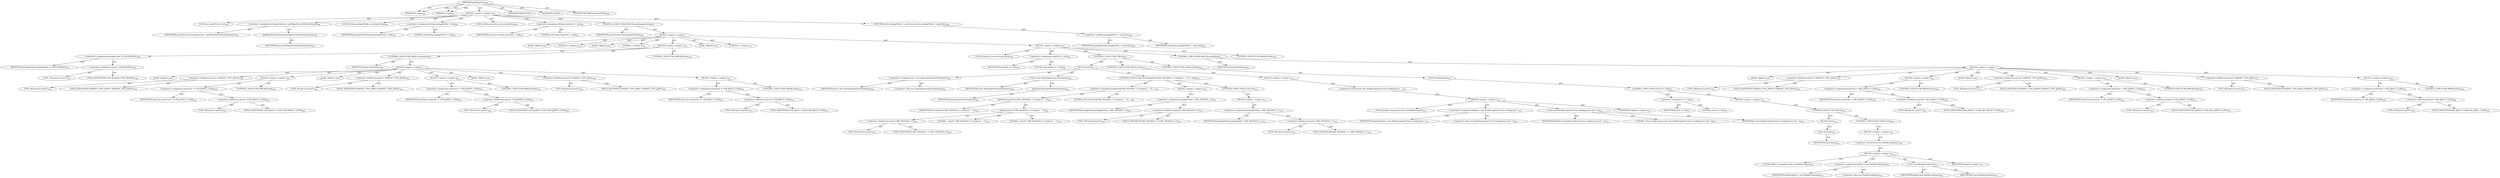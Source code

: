 digraph "getMainClass" {  
"111669149723" [label = <(METHOD,getMainClass)<SUB>386</SUB>> ]
"115964117043" [label = <(PARAM,File home)<SUB>386</SUB>> ]
"115964117044" [label = <(PARAM,int type)<SUB>386</SUB>> ]
"25769803833" [label = <(BLOCK,&lt;empty&gt;,&lt;empty&gt;)<SUB>387</SUB>> ]
"94489280543" [label = <(LOCAL,int majorVersion: int)<SUB>389</SUB>> ]
"30064771327" [label = <(&lt;operator&gt;.assignment,int majorVersion = getMajorVersionNumber(home))<SUB>389</SUB>> ]
"68719476921" [label = <(IDENTIFIER,majorVersion,int majorVersion = getMajorVersionNumber(home))<SUB>389</SUB>> ]
"30064771328" [label = <(getMajorVersionNumber,getMajorVersionNumber(home))<SUB>389</SUB>> ]
"68719476922" [label = <(IDENTIFIER,home,getMajorVersionNumber(home))<SUB>389</SUB>> ]
"94489280544" [label = <(LOCAL,String packagePrefix: java.lang.String)<SUB>390</SUB>> ]
"30064771329" [label = <(&lt;operator&gt;.assignment,String packagePrefix = null)<SUB>390</SUB>> ]
"68719476923" [label = <(IDENTIFIER,packagePrefix,String packagePrefix = null)<SUB>390</SUB>> ]
"90194313231" [label = <(LITERAL,null,String packagePrefix = null)<SUB>390</SUB>> ]
"94489280545" [label = <(LOCAL,String mainClass: java.lang.String)<SUB>391</SUB>> ]
"30064771330" [label = <(&lt;operator&gt;.assignment,String mainClass = null)<SUB>391</SUB>> ]
"68719476924" [label = <(IDENTIFIER,mainClass,String mainClass = null)<SUB>391</SUB>> ]
"90194313232" [label = <(LITERAL,null,String mainClass = null)<SUB>391</SUB>> ]
"47244640262" [label = <(CONTROL_STRUCTURE,SWITCH,switch(majorVersion))> ]
"68719476925" [label = <(IDENTIFIER,majorVersion,switch(majorVersion))<SUB>393</SUB>> ]
"25769803834" [label = <(BLOCK,&lt;empty&gt;,&lt;empty&gt;)> ]
"81604378624" [label = <(JUMP_TARGET,case)> ]
"90194313233" [label = <(LITERAL,1,&lt;empty&gt;)<SUB>394</SUB>> ]
"81604378625" [label = <(JUMP_TARGET,case)> ]
"90194313234" [label = <(LITERAL,2,&lt;empty&gt;)<SUB>395</SUB>> ]
"25769803835" [label = <(BLOCK,&lt;empty&gt;,&lt;empty&gt;)<SUB>396</SUB>> ]
"30064771331" [label = <(&lt;operator&gt;.assignment,packagePrefix = COM_PACKAGE)<SUB>396</SUB>> ]
"68719476926" [label = <(IDENTIFIER,packagePrefix,packagePrefix = COM_PACKAGE)<SUB>396</SUB>> ]
"30064771332" [label = <(&lt;operator&gt;.fieldAccess,JavaCC.COM_PACKAGE)<SUB>396</SUB>> ]
"180388626455" [label = <(TYPE_REF,JavaCC,JavaCC)<SUB>396</SUB>> ]
"55834574930" [label = <(FIELD_IDENTIFIER,COM_PACKAGE,COM_PACKAGE)<SUB>396</SUB>> ]
"47244640263" [label = <(CONTROL_STRUCTURE,SWITCH,switch(type))> ]
"68719476927" [label = <(IDENTIFIER,type,switch(type))<SUB>398</SUB>> ]
"25769803836" [label = <(BLOCK,&lt;empty&gt;,&lt;empty&gt;)> ]
"81604378626" [label = <(JUMP_TARGET,case)> ]
"30064771333" [label = <(&lt;operator&gt;.fieldAccess,JavaCC.TASKDEF_TYPE_JAVACC)<SUB>399</SUB>> ]
"180388626456" [label = <(TYPE_REF,JavaCC,JavaCC)<SUB>399</SUB>> ]
"55834574931" [label = <(FIELD_IDENTIFIER,TASKDEF_TYPE_JAVACC,TASKDEF_TYPE_JAVACC)<SUB>399</SUB>> ]
"25769803837" [label = <(BLOCK,&lt;empty&gt;,&lt;empty&gt;)<SUB>400</SUB>> ]
"30064771334" [label = <(&lt;operator&gt;.assignment,mainClass = COM_JAVACC_CLASS)<SUB>400</SUB>> ]
"68719476928" [label = <(IDENTIFIER,mainClass,mainClass = COM_JAVACC_CLASS)<SUB>400</SUB>> ]
"30064771335" [label = <(&lt;operator&gt;.fieldAccess,JavaCC.COM_JAVACC_CLASS)<SUB>400</SUB>> ]
"180388626457" [label = <(TYPE_REF,JavaCC,JavaCC)<SUB>400</SUB>> ]
"55834574932" [label = <(FIELD_IDENTIFIER,COM_JAVACC_CLASS,COM_JAVACC_CLASS)<SUB>400</SUB>> ]
"47244640264" [label = <(CONTROL_STRUCTURE,BREAK,break;)<SUB>402</SUB>> ]
"81604378627" [label = <(JUMP_TARGET,case)> ]
"30064771336" [label = <(&lt;operator&gt;.fieldAccess,JavaCC.TASKDEF_TYPE_JJTREE)<SUB>404</SUB>> ]
"180388626458" [label = <(TYPE_REF,JavaCC,JavaCC)<SUB>404</SUB>> ]
"55834574933" [label = <(FIELD_IDENTIFIER,TASKDEF_TYPE_JJTREE,TASKDEF_TYPE_JJTREE)<SUB>404</SUB>> ]
"25769803838" [label = <(BLOCK,&lt;empty&gt;,&lt;empty&gt;)<SUB>405</SUB>> ]
"30064771337" [label = <(&lt;operator&gt;.assignment,mainClass = COM_JJTREE_CLASS)<SUB>405</SUB>> ]
"68719476929" [label = <(IDENTIFIER,mainClass,mainClass = COM_JJTREE_CLASS)<SUB>405</SUB>> ]
"30064771338" [label = <(&lt;operator&gt;.fieldAccess,JavaCC.COM_JJTREE_CLASS)<SUB>405</SUB>> ]
"180388626459" [label = <(TYPE_REF,JavaCC,JavaCC)<SUB>405</SUB>> ]
"55834574934" [label = <(FIELD_IDENTIFIER,COM_JJTREE_CLASS,COM_JJTREE_CLASS)<SUB>405</SUB>> ]
"47244640265" [label = <(CONTROL_STRUCTURE,BREAK,break;)<SUB>407</SUB>> ]
"81604378628" [label = <(JUMP_TARGET,case)> ]
"30064771339" [label = <(&lt;operator&gt;.fieldAccess,JavaCC.TASKDEF_TYPE_JJDOC)<SUB>409</SUB>> ]
"180388626460" [label = <(TYPE_REF,JavaCC,JavaCC)<SUB>409</SUB>> ]
"55834574935" [label = <(FIELD_IDENTIFIER,TASKDEF_TYPE_JJDOC,TASKDEF_TYPE_JJDOC)<SUB>409</SUB>> ]
"25769803839" [label = <(BLOCK,&lt;empty&gt;,&lt;empty&gt;)<SUB>410</SUB>> ]
"30064771340" [label = <(&lt;operator&gt;.assignment,mainClass = COM_JJDOC_CLASS)<SUB>410</SUB>> ]
"68719476930" [label = <(IDENTIFIER,mainClass,mainClass = COM_JJDOC_CLASS)<SUB>410</SUB>> ]
"30064771341" [label = <(&lt;operator&gt;.fieldAccess,JavaCC.COM_JJDOC_CLASS)<SUB>410</SUB>> ]
"180388626461" [label = <(TYPE_REF,JavaCC,JavaCC)<SUB>410</SUB>> ]
"55834574936" [label = <(FIELD_IDENTIFIER,COM_JJDOC_CLASS,COM_JJDOC_CLASS)<SUB>410</SUB>> ]
"47244640266" [label = <(CONTROL_STRUCTURE,BREAK,break;)<SUB>412</SUB>> ]
"47244640267" [label = <(CONTROL_STRUCTURE,BREAK,break;)<SUB>415</SUB>> ]
"81604378629" [label = <(JUMP_TARGET,case)> ]
"90194313235" [label = <(LITERAL,3,&lt;empty&gt;)<SUB>417</SUB>> ]
"25769803840" [label = <(BLOCK,&lt;empty&gt;,&lt;empty&gt;)<SUB>426</SUB>> ]
"94489280546" [label = <(LOCAL,ZipFile zf: java.util.zip.ZipFile)<SUB>426</SUB>> ]
"30064771342" [label = <(&lt;operator&gt;.assignment,ZipFile zf = null)<SUB>426</SUB>> ]
"68719476931" [label = <(IDENTIFIER,zf,ZipFile zf = null)<SUB>426</SUB>> ]
"90194313236" [label = <(LITERAL,null,ZipFile zf = null)<SUB>426</SUB>> ]
"47244640268" [label = <(CONTROL_STRUCTURE,TRY,try)<SUB>427</SUB>> ]
"25769803841" [label = <(BLOCK,try,try)<SUB>427</SUB>> ]
"30064771343" [label = <(&lt;operator&gt;.assignment,zf = new ZipFile(getArchiveFile(home)))<SUB>428</SUB>> ]
"68719476932" [label = <(IDENTIFIER,zf,zf = new ZipFile(getArchiveFile(home)))<SUB>428</SUB>> ]
"30064771344" [label = <(&lt;operator&gt;.alloc,new ZipFile(getArchiveFile(home)))<SUB>428</SUB>> ]
"30064771345" [label = <(&lt;init&gt;,new ZipFile(getArchiveFile(home)))<SUB>428</SUB>> ]
"68719476933" [label = <(IDENTIFIER,zf,new ZipFile(getArchiveFile(home)))<SUB>428</SUB>> ]
"30064771346" [label = <(getArchiveFile,getArchiveFile(home))<SUB>428</SUB>> ]
"68719476934" [label = <(IDENTIFIER,home,getArchiveFile(home))<SUB>428</SUB>> ]
"47244640269" [label = <(CONTROL_STRUCTURE,IF,if (zf.getEntry(ORG_PACKAGE_3_0.replace('.', '/')) != null))<SUB>429</SUB>> ]
"30064771347" [label = <(&lt;operator&gt;.notEquals,zf.getEntry(ORG_PACKAGE_3_0.replace('.', '/')) ...)<SUB>429</SUB>> ]
"30064771348" [label = <(getEntry,zf.getEntry(ORG_PACKAGE_3_0.replace('.', '/')))<SUB>429</SUB>> ]
"68719476935" [label = <(IDENTIFIER,zf,zf.getEntry(ORG_PACKAGE_3_0.replace('.', '/')))<SUB>429</SUB>> ]
"30064771349" [label = <(replace,JavaCC.ORG_PACKAGE_3_0.replace('.', '/'))<SUB>429</SUB>> ]
"30064771350" [label = <(&lt;operator&gt;.fieldAccess,JavaCC.ORG_PACKAGE_3_0)<SUB>429</SUB>> ]
"180388626462" [label = <(TYPE_REF,JavaCC,JavaCC)<SUB>429</SUB>> ]
"55834574937" [label = <(FIELD_IDENTIFIER,ORG_PACKAGE_3_0,ORG_PACKAGE_3_0)<SUB>429</SUB>> ]
"90194313237" [label = <(LITERAL,'.',JavaCC.ORG_PACKAGE_3_0.replace('.', '/'))<SUB>429</SUB>> ]
"90194313238" [label = <(LITERAL,'/',JavaCC.ORG_PACKAGE_3_0.replace('.', '/'))<SUB>429</SUB>> ]
"90194313239" [label = <(LITERAL,null,zf.getEntry(ORG_PACKAGE_3_0.replace('.', '/')) ...)<SUB>429</SUB>> ]
"25769803842" [label = <(BLOCK,&lt;empty&gt;,&lt;empty&gt;)<SUB>429</SUB>> ]
"30064771351" [label = <(&lt;operator&gt;.assignment,packagePrefix = ORG_PACKAGE_3_0)<SUB>430</SUB>> ]
"68719476936" [label = <(IDENTIFIER,packagePrefix,packagePrefix = ORG_PACKAGE_3_0)<SUB>430</SUB>> ]
"30064771352" [label = <(&lt;operator&gt;.fieldAccess,JavaCC.ORG_PACKAGE_3_0)<SUB>430</SUB>> ]
"180388626463" [label = <(TYPE_REF,JavaCC,JavaCC)<SUB>430</SUB>> ]
"55834574938" [label = <(FIELD_IDENTIFIER,ORG_PACKAGE_3_0,ORG_PACKAGE_3_0)<SUB>430</SUB>> ]
"47244640270" [label = <(CONTROL_STRUCTURE,ELSE,else)<SUB>431</SUB>> ]
"25769803843" [label = <(BLOCK,&lt;empty&gt;,&lt;empty&gt;)<SUB>431</SUB>> ]
"30064771353" [label = <(&lt;operator&gt;.assignment,packagePrefix = ORG_PACKAGE_3_1)<SUB>432</SUB>> ]
"68719476937" [label = <(IDENTIFIER,packagePrefix,packagePrefix = ORG_PACKAGE_3_1)<SUB>432</SUB>> ]
"30064771354" [label = <(&lt;operator&gt;.fieldAccess,JavaCC.ORG_PACKAGE_3_1)<SUB>432</SUB>> ]
"180388626464" [label = <(TYPE_REF,JavaCC,JavaCC)<SUB>432</SUB>> ]
"55834574939" [label = <(FIELD_IDENTIFIER,ORG_PACKAGE_3_1,ORG_PACKAGE_3_1)<SUB>432</SUB>> ]
"47244640271" [label = <(CONTROL_STRUCTURE,CATCH,catch)<SUB>434</SUB>> ]
"25769803844" [label = <(BLOCK,&lt;empty&gt;,&lt;empty&gt;)<SUB>434</SUB>> ]
"30064771355" [label = <(&lt;operator&gt;.throw,throw new BuildException(&quot;Error reading javacc....)<SUB>435</SUB>> ]
"25769803845" [label = <(BLOCK,&lt;empty&gt;,&lt;empty&gt;)<SUB>435</SUB>> ]
"94489280547" [label = <(LOCAL,$obj24: org.apache.tools.ant.BuildException)<SUB>435</SUB>> ]
"30064771356" [label = <(&lt;operator&gt;.assignment,$obj24 = new BuildException(&quot;Error reading java...)<SUB>435</SUB>> ]
"68719476938" [label = <(IDENTIFIER,$obj24,$obj24 = new BuildException(&quot;Error reading java...)<SUB>435</SUB>> ]
"30064771357" [label = <(&lt;operator&gt;.alloc,new BuildException(&quot;Error reading javacc.jar&quot;, e))<SUB>435</SUB>> ]
"30064771358" [label = <(&lt;init&gt;,new BuildException(&quot;Error reading javacc.jar&quot;, e))<SUB>435</SUB>> ]
"68719476939" [label = <(IDENTIFIER,$obj24,new BuildException(&quot;Error reading javacc.jar&quot;, e))<SUB>435</SUB>> ]
"90194313240" [label = <(LITERAL,&quot;Error reading javacc.jar&quot;,new BuildException(&quot;Error reading javacc.jar&quot;, e))<SUB>435</SUB>> ]
"68719476940" [label = <(IDENTIFIER,e,new BuildException(&quot;Error reading javacc.jar&quot;, e))<SUB>435</SUB>> ]
"68719476941" [label = <(IDENTIFIER,$obj24,&lt;empty&gt;)<SUB>435</SUB>> ]
"47244640272" [label = <(CONTROL_STRUCTURE,FINALLY,finally)<SUB>436</SUB>> ]
"25769803846" [label = <(BLOCK,finally,finally)<SUB>436</SUB>> ]
"47244640273" [label = <(CONTROL_STRUCTURE,IF,if (zf != null))<SUB>437</SUB>> ]
"30064771359" [label = <(&lt;operator&gt;.notEquals,zf != null)<SUB>437</SUB>> ]
"68719476942" [label = <(IDENTIFIER,zf,zf != null)<SUB>437</SUB>> ]
"90194313241" [label = <(LITERAL,null,zf != null)<SUB>437</SUB>> ]
"25769803847" [label = <(BLOCK,&lt;empty&gt;,&lt;empty&gt;)<SUB>437</SUB>> ]
"47244640274" [label = <(CONTROL_STRUCTURE,TRY,try)<SUB>438</SUB>> ]
"25769803848" [label = <(BLOCK,try,try)<SUB>438</SUB>> ]
"30064771360" [label = <(close,zf.close())<SUB>439</SUB>> ]
"68719476943" [label = <(IDENTIFIER,zf,zf.close())<SUB>439</SUB>> ]
"47244640275" [label = <(CONTROL_STRUCTURE,CATCH,catch)<SUB>440</SUB>> ]
"25769803849" [label = <(BLOCK,&lt;empty&gt;,&lt;empty&gt;)<SUB>440</SUB>> ]
"30064771361" [label = <(&lt;operator&gt;.throw,throw new BuildException(e);)<SUB>441</SUB>> ]
"25769803850" [label = <(BLOCK,&lt;empty&gt;,&lt;empty&gt;)<SUB>441</SUB>> ]
"94489280548" [label = <(LOCAL,$obj25: org.apache.tools.ant.BuildException)<SUB>441</SUB>> ]
"30064771362" [label = <(&lt;operator&gt;.assignment,$obj25 = new BuildException(e))<SUB>441</SUB>> ]
"68719476944" [label = <(IDENTIFIER,$obj25,$obj25 = new BuildException(e))<SUB>441</SUB>> ]
"30064771363" [label = <(&lt;operator&gt;.alloc,new BuildException(e))<SUB>441</SUB>> ]
"30064771364" [label = <(&lt;init&gt;,new BuildException(e))<SUB>441</SUB>> ]
"68719476945" [label = <(IDENTIFIER,$obj25,new BuildException(e))<SUB>441</SUB>> ]
"68719476946" [label = <(IDENTIFIER,e,new BuildException(e))<SUB>441</SUB>> ]
"68719476947" [label = <(IDENTIFIER,$obj25,&lt;empty&gt;)<SUB>441</SUB>> ]
"47244640276" [label = <(CONTROL_STRUCTURE,SWITCH,switch(type))> ]
"68719476948" [label = <(IDENTIFIER,type,switch(type))<SUB>446</SUB>> ]
"25769803851" [label = <(BLOCK,&lt;empty&gt;,&lt;empty&gt;)> ]
"81604378630" [label = <(JUMP_TARGET,case)> ]
"30064771365" [label = <(&lt;operator&gt;.fieldAccess,JavaCC.TASKDEF_TYPE_JAVACC)<SUB>447</SUB>> ]
"180388626465" [label = <(TYPE_REF,JavaCC,JavaCC)<SUB>447</SUB>> ]
"55834574940" [label = <(FIELD_IDENTIFIER,TASKDEF_TYPE_JAVACC,TASKDEF_TYPE_JAVACC)<SUB>447</SUB>> ]
"25769803852" [label = <(BLOCK,&lt;empty&gt;,&lt;empty&gt;)<SUB>448</SUB>> ]
"30064771366" [label = <(&lt;operator&gt;.assignment,mainClass = ORG_JAVACC_CLASS)<SUB>448</SUB>> ]
"68719476949" [label = <(IDENTIFIER,mainClass,mainClass = ORG_JAVACC_CLASS)<SUB>448</SUB>> ]
"30064771367" [label = <(&lt;operator&gt;.fieldAccess,JavaCC.ORG_JAVACC_CLASS)<SUB>448</SUB>> ]
"180388626466" [label = <(TYPE_REF,JavaCC,JavaCC)<SUB>448</SUB>> ]
"55834574941" [label = <(FIELD_IDENTIFIER,ORG_JAVACC_CLASS,ORG_JAVACC_CLASS)<SUB>448</SUB>> ]
"47244640277" [label = <(CONTROL_STRUCTURE,BREAK,break;)<SUB>450</SUB>> ]
"81604378631" [label = <(JUMP_TARGET,case)> ]
"30064771368" [label = <(&lt;operator&gt;.fieldAccess,JavaCC.TASKDEF_TYPE_JJTREE)<SUB>452</SUB>> ]
"180388626467" [label = <(TYPE_REF,JavaCC,JavaCC)<SUB>452</SUB>> ]
"55834574942" [label = <(FIELD_IDENTIFIER,TASKDEF_TYPE_JJTREE,TASKDEF_TYPE_JJTREE)<SUB>452</SUB>> ]
"25769803853" [label = <(BLOCK,&lt;empty&gt;,&lt;empty&gt;)<SUB>453</SUB>> ]
"30064771369" [label = <(&lt;operator&gt;.assignment,mainClass = ORG_JJTREE_CLASS)<SUB>453</SUB>> ]
"68719476950" [label = <(IDENTIFIER,mainClass,mainClass = ORG_JJTREE_CLASS)<SUB>453</SUB>> ]
"30064771370" [label = <(&lt;operator&gt;.fieldAccess,JavaCC.ORG_JJTREE_CLASS)<SUB>453</SUB>> ]
"180388626468" [label = <(TYPE_REF,JavaCC,JavaCC)<SUB>453</SUB>> ]
"55834574943" [label = <(FIELD_IDENTIFIER,ORG_JJTREE_CLASS,ORG_JJTREE_CLASS)<SUB>453</SUB>> ]
"47244640278" [label = <(CONTROL_STRUCTURE,BREAK,break;)<SUB>455</SUB>> ]
"81604378632" [label = <(JUMP_TARGET,case)> ]
"30064771371" [label = <(&lt;operator&gt;.fieldAccess,JavaCC.TASKDEF_TYPE_JJDOC)<SUB>457</SUB>> ]
"180388626469" [label = <(TYPE_REF,JavaCC,JavaCC)<SUB>457</SUB>> ]
"55834574944" [label = <(FIELD_IDENTIFIER,TASKDEF_TYPE_JJDOC,TASKDEF_TYPE_JJDOC)<SUB>457</SUB>> ]
"25769803854" [label = <(BLOCK,&lt;empty&gt;,&lt;empty&gt;)<SUB>458</SUB>> ]
"30064771372" [label = <(&lt;operator&gt;.assignment,mainClass = ORG_JJDOC_CLASS)<SUB>458</SUB>> ]
"68719476951" [label = <(IDENTIFIER,mainClass,mainClass = ORG_JJDOC_CLASS)<SUB>458</SUB>> ]
"30064771373" [label = <(&lt;operator&gt;.fieldAccess,JavaCC.ORG_JJDOC_CLASS)<SUB>458</SUB>> ]
"180388626470" [label = <(TYPE_REF,JavaCC,JavaCC)<SUB>458</SUB>> ]
"55834574945" [label = <(FIELD_IDENTIFIER,ORG_JJDOC_CLASS,ORG_JJDOC_CLASS)<SUB>458</SUB>> ]
"47244640279" [label = <(CONTROL_STRUCTURE,BREAK,break;)<SUB>460</SUB>> ]
"47244640280" [label = <(CONTROL_STRUCTURE,BREAK,break;)<SUB>463</SUB>> ]
"146028888066" [label = <(RETURN,return packagePrefix + mainClass;,return packagePrefix + mainClass;)<SUB>466</SUB>> ]
"30064771374" [label = <(&lt;operator&gt;.addition,packagePrefix + mainClass)<SUB>466</SUB>> ]
"68719476952" [label = <(IDENTIFIER,packagePrefix,packagePrefix + mainClass)<SUB>466</SUB>> ]
"68719476953" [label = <(IDENTIFIER,mainClass,packagePrefix + mainClass)<SUB>466</SUB>> ]
"133143986305" [label = <(MODIFIER,PROTECTED)> ]
"133143986306" [label = <(MODIFIER,STATIC)> ]
"128849018907" [label = <(METHOD_RETURN,java.lang.String)<SUB>386</SUB>> ]
  "111669149723" -> "115964117043"  [ label = "AST: "] 
  "111669149723" -> "115964117044"  [ label = "AST: "] 
  "111669149723" -> "25769803833"  [ label = "AST: "] 
  "111669149723" -> "133143986305"  [ label = "AST: "] 
  "111669149723" -> "133143986306"  [ label = "AST: "] 
  "111669149723" -> "128849018907"  [ label = "AST: "] 
  "25769803833" -> "94489280543"  [ label = "AST: "] 
  "25769803833" -> "30064771327"  [ label = "AST: "] 
  "25769803833" -> "94489280544"  [ label = "AST: "] 
  "25769803833" -> "30064771329"  [ label = "AST: "] 
  "25769803833" -> "94489280545"  [ label = "AST: "] 
  "25769803833" -> "30064771330"  [ label = "AST: "] 
  "25769803833" -> "47244640262"  [ label = "AST: "] 
  "25769803833" -> "146028888066"  [ label = "AST: "] 
  "30064771327" -> "68719476921"  [ label = "AST: "] 
  "30064771327" -> "30064771328"  [ label = "AST: "] 
  "30064771328" -> "68719476922"  [ label = "AST: "] 
  "30064771329" -> "68719476923"  [ label = "AST: "] 
  "30064771329" -> "90194313231"  [ label = "AST: "] 
  "30064771330" -> "68719476924"  [ label = "AST: "] 
  "30064771330" -> "90194313232"  [ label = "AST: "] 
  "47244640262" -> "68719476925"  [ label = "AST: "] 
  "47244640262" -> "25769803834"  [ label = "AST: "] 
  "25769803834" -> "81604378624"  [ label = "AST: "] 
  "25769803834" -> "90194313233"  [ label = "AST: "] 
  "25769803834" -> "81604378625"  [ label = "AST: "] 
  "25769803834" -> "90194313234"  [ label = "AST: "] 
  "25769803834" -> "25769803835"  [ label = "AST: "] 
  "25769803834" -> "81604378629"  [ label = "AST: "] 
  "25769803834" -> "90194313235"  [ label = "AST: "] 
  "25769803834" -> "25769803840"  [ label = "AST: "] 
  "25769803835" -> "30064771331"  [ label = "AST: "] 
  "25769803835" -> "47244640263"  [ label = "AST: "] 
  "25769803835" -> "47244640267"  [ label = "AST: "] 
  "30064771331" -> "68719476926"  [ label = "AST: "] 
  "30064771331" -> "30064771332"  [ label = "AST: "] 
  "30064771332" -> "180388626455"  [ label = "AST: "] 
  "30064771332" -> "55834574930"  [ label = "AST: "] 
  "47244640263" -> "68719476927"  [ label = "AST: "] 
  "47244640263" -> "25769803836"  [ label = "AST: "] 
  "25769803836" -> "81604378626"  [ label = "AST: "] 
  "25769803836" -> "30064771333"  [ label = "AST: "] 
  "25769803836" -> "25769803837"  [ label = "AST: "] 
  "25769803836" -> "81604378627"  [ label = "AST: "] 
  "25769803836" -> "30064771336"  [ label = "AST: "] 
  "25769803836" -> "25769803838"  [ label = "AST: "] 
  "25769803836" -> "81604378628"  [ label = "AST: "] 
  "25769803836" -> "30064771339"  [ label = "AST: "] 
  "25769803836" -> "25769803839"  [ label = "AST: "] 
  "30064771333" -> "180388626456"  [ label = "AST: "] 
  "30064771333" -> "55834574931"  [ label = "AST: "] 
  "25769803837" -> "30064771334"  [ label = "AST: "] 
  "25769803837" -> "47244640264"  [ label = "AST: "] 
  "30064771334" -> "68719476928"  [ label = "AST: "] 
  "30064771334" -> "30064771335"  [ label = "AST: "] 
  "30064771335" -> "180388626457"  [ label = "AST: "] 
  "30064771335" -> "55834574932"  [ label = "AST: "] 
  "30064771336" -> "180388626458"  [ label = "AST: "] 
  "30064771336" -> "55834574933"  [ label = "AST: "] 
  "25769803838" -> "30064771337"  [ label = "AST: "] 
  "25769803838" -> "47244640265"  [ label = "AST: "] 
  "30064771337" -> "68719476929"  [ label = "AST: "] 
  "30064771337" -> "30064771338"  [ label = "AST: "] 
  "30064771338" -> "180388626459"  [ label = "AST: "] 
  "30064771338" -> "55834574934"  [ label = "AST: "] 
  "30064771339" -> "180388626460"  [ label = "AST: "] 
  "30064771339" -> "55834574935"  [ label = "AST: "] 
  "25769803839" -> "30064771340"  [ label = "AST: "] 
  "25769803839" -> "47244640266"  [ label = "AST: "] 
  "30064771340" -> "68719476930"  [ label = "AST: "] 
  "30064771340" -> "30064771341"  [ label = "AST: "] 
  "30064771341" -> "180388626461"  [ label = "AST: "] 
  "30064771341" -> "55834574936"  [ label = "AST: "] 
  "25769803840" -> "94489280546"  [ label = "AST: "] 
  "25769803840" -> "30064771342"  [ label = "AST: "] 
  "25769803840" -> "47244640268"  [ label = "AST: "] 
  "25769803840" -> "47244640276"  [ label = "AST: "] 
  "25769803840" -> "47244640280"  [ label = "AST: "] 
  "30064771342" -> "68719476931"  [ label = "AST: "] 
  "30064771342" -> "90194313236"  [ label = "AST: "] 
  "47244640268" -> "25769803841"  [ label = "AST: "] 
  "47244640268" -> "47244640271"  [ label = "AST: "] 
  "47244640268" -> "47244640272"  [ label = "AST: "] 
  "25769803841" -> "30064771343"  [ label = "AST: "] 
  "25769803841" -> "30064771345"  [ label = "AST: "] 
  "25769803841" -> "47244640269"  [ label = "AST: "] 
  "30064771343" -> "68719476932"  [ label = "AST: "] 
  "30064771343" -> "30064771344"  [ label = "AST: "] 
  "30064771345" -> "68719476933"  [ label = "AST: "] 
  "30064771345" -> "30064771346"  [ label = "AST: "] 
  "30064771346" -> "68719476934"  [ label = "AST: "] 
  "47244640269" -> "30064771347"  [ label = "AST: "] 
  "47244640269" -> "25769803842"  [ label = "AST: "] 
  "47244640269" -> "47244640270"  [ label = "AST: "] 
  "30064771347" -> "30064771348"  [ label = "AST: "] 
  "30064771347" -> "90194313239"  [ label = "AST: "] 
  "30064771348" -> "68719476935"  [ label = "AST: "] 
  "30064771348" -> "30064771349"  [ label = "AST: "] 
  "30064771349" -> "30064771350"  [ label = "AST: "] 
  "30064771349" -> "90194313237"  [ label = "AST: "] 
  "30064771349" -> "90194313238"  [ label = "AST: "] 
  "30064771350" -> "180388626462"  [ label = "AST: "] 
  "30064771350" -> "55834574937"  [ label = "AST: "] 
  "25769803842" -> "30064771351"  [ label = "AST: "] 
  "30064771351" -> "68719476936"  [ label = "AST: "] 
  "30064771351" -> "30064771352"  [ label = "AST: "] 
  "30064771352" -> "180388626463"  [ label = "AST: "] 
  "30064771352" -> "55834574938"  [ label = "AST: "] 
  "47244640270" -> "25769803843"  [ label = "AST: "] 
  "25769803843" -> "30064771353"  [ label = "AST: "] 
  "30064771353" -> "68719476937"  [ label = "AST: "] 
  "30064771353" -> "30064771354"  [ label = "AST: "] 
  "30064771354" -> "180388626464"  [ label = "AST: "] 
  "30064771354" -> "55834574939"  [ label = "AST: "] 
  "47244640271" -> "25769803844"  [ label = "AST: "] 
  "25769803844" -> "30064771355"  [ label = "AST: "] 
  "30064771355" -> "25769803845"  [ label = "AST: "] 
  "25769803845" -> "94489280547"  [ label = "AST: "] 
  "25769803845" -> "30064771356"  [ label = "AST: "] 
  "25769803845" -> "30064771358"  [ label = "AST: "] 
  "25769803845" -> "68719476941"  [ label = "AST: "] 
  "30064771356" -> "68719476938"  [ label = "AST: "] 
  "30064771356" -> "30064771357"  [ label = "AST: "] 
  "30064771358" -> "68719476939"  [ label = "AST: "] 
  "30064771358" -> "90194313240"  [ label = "AST: "] 
  "30064771358" -> "68719476940"  [ label = "AST: "] 
  "47244640272" -> "25769803846"  [ label = "AST: "] 
  "25769803846" -> "47244640273"  [ label = "AST: "] 
  "47244640273" -> "30064771359"  [ label = "AST: "] 
  "47244640273" -> "25769803847"  [ label = "AST: "] 
  "30064771359" -> "68719476942"  [ label = "AST: "] 
  "30064771359" -> "90194313241"  [ label = "AST: "] 
  "25769803847" -> "47244640274"  [ label = "AST: "] 
  "47244640274" -> "25769803848"  [ label = "AST: "] 
  "47244640274" -> "47244640275"  [ label = "AST: "] 
  "25769803848" -> "30064771360"  [ label = "AST: "] 
  "30064771360" -> "68719476943"  [ label = "AST: "] 
  "47244640275" -> "25769803849"  [ label = "AST: "] 
  "25769803849" -> "30064771361"  [ label = "AST: "] 
  "30064771361" -> "25769803850"  [ label = "AST: "] 
  "25769803850" -> "94489280548"  [ label = "AST: "] 
  "25769803850" -> "30064771362"  [ label = "AST: "] 
  "25769803850" -> "30064771364"  [ label = "AST: "] 
  "25769803850" -> "68719476947"  [ label = "AST: "] 
  "30064771362" -> "68719476944"  [ label = "AST: "] 
  "30064771362" -> "30064771363"  [ label = "AST: "] 
  "30064771364" -> "68719476945"  [ label = "AST: "] 
  "30064771364" -> "68719476946"  [ label = "AST: "] 
  "47244640276" -> "68719476948"  [ label = "AST: "] 
  "47244640276" -> "25769803851"  [ label = "AST: "] 
  "25769803851" -> "81604378630"  [ label = "AST: "] 
  "25769803851" -> "30064771365"  [ label = "AST: "] 
  "25769803851" -> "25769803852"  [ label = "AST: "] 
  "25769803851" -> "81604378631"  [ label = "AST: "] 
  "25769803851" -> "30064771368"  [ label = "AST: "] 
  "25769803851" -> "25769803853"  [ label = "AST: "] 
  "25769803851" -> "81604378632"  [ label = "AST: "] 
  "25769803851" -> "30064771371"  [ label = "AST: "] 
  "25769803851" -> "25769803854"  [ label = "AST: "] 
  "30064771365" -> "180388626465"  [ label = "AST: "] 
  "30064771365" -> "55834574940"  [ label = "AST: "] 
  "25769803852" -> "30064771366"  [ label = "AST: "] 
  "25769803852" -> "47244640277"  [ label = "AST: "] 
  "30064771366" -> "68719476949"  [ label = "AST: "] 
  "30064771366" -> "30064771367"  [ label = "AST: "] 
  "30064771367" -> "180388626466"  [ label = "AST: "] 
  "30064771367" -> "55834574941"  [ label = "AST: "] 
  "30064771368" -> "180388626467"  [ label = "AST: "] 
  "30064771368" -> "55834574942"  [ label = "AST: "] 
  "25769803853" -> "30064771369"  [ label = "AST: "] 
  "25769803853" -> "47244640278"  [ label = "AST: "] 
  "30064771369" -> "68719476950"  [ label = "AST: "] 
  "30064771369" -> "30064771370"  [ label = "AST: "] 
  "30064771370" -> "180388626468"  [ label = "AST: "] 
  "30064771370" -> "55834574943"  [ label = "AST: "] 
  "30064771371" -> "180388626469"  [ label = "AST: "] 
  "30064771371" -> "55834574944"  [ label = "AST: "] 
  "25769803854" -> "30064771372"  [ label = "AST: "] 
  "25769803854" -> "47244640279"  [ label = "AST: "] 
  "30064771372" -> "68719476951"  [ label = "AST: "] 
  "30064771372" -> "30064771373"  [ label = "AST: "] 
  "30064771373" -> "180388626470"  [ label = "AST: "] 
  "30064771373" -> "55834574945"  [ label = "AST: "] 
  "146028888066" -> "30064771374"  [ label = "AST: "] 
  "30064771374" -> "68719476952"  [ label = "AST: "] 
  "30064771374" -> "68719476953"  [ label = "AST: "] 
  "111669149723" -> "115964117043"  [ label = "DDG: "] 
  "111669149723" -> "115964117044"  [ label = "DDG: "] 
}
